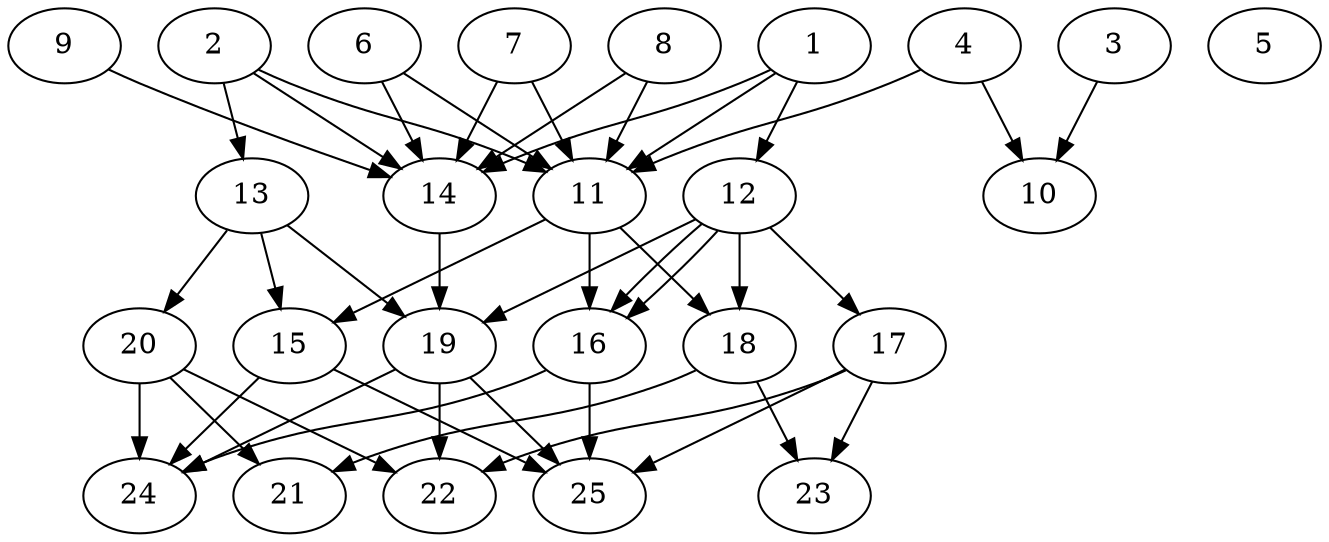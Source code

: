 // DAG (tier=2-normal, mode=data, n=25, ccr=0.425, fat=0.655, density=0.580, regular=0.592, jump=0.156, mindata=2097152, maxdata=16777216)
// DAG automatically generated by daggen at Sun Aug 24 16:33:34 2025
// /home/ermia/Project/Environments/daggen/bin/daggen --dot --ccr 0.425 --fat 0.655 --regular 0.592 --density 0.580 --jump 0.156 --mindata 2097152 --maxdata 16777216 -n 25 
digraph G {
  1 [size="5114638130577356", alpha="0.17", expect_size="2557319065288678"]
  1 -> 11 [size ="581657094520832"]
  1 -> 12 [size ="581657094520832"]
  1 -> 14 [size ="581657094520832"]
  2 [size="1809722313266401536", alpha="0.18", expect_size="904861156633200768"]
  2 -> 11 [size ="1594055511244800"]
  2 -> 13 [size ="1594055511244800"]
  2 -> 14 [size ="1594055511244800"]
  3 [size="848989741872685514752", alpha="0.09", expect_size="424494870936342757376"]
  3 -> 10 [size ="717284779753472"]
  4 [size="138449023058671828992", alpha="0.00", expect_size="69224511529335914496"]
  4 -> 10 [size ="214099958956032"]
  4 -> 11 [size ="214099958956032"]
  5 [size="36349241383529312", alpha="0.06", expect_size="18174620691764656"]
  6 [size="31104167910835952", alpha="0.17", expect_size="15552083955417976"]
  6 -> 11 [size ="840035616161792"]
  6 -> 14 [size ="840035616161792"]
  7 [size="416020585234301760", alpha="0.19", expect_size="208010292617150880"]
  7 -> 11 [size ="202810444480512"]
  7 -> 14 [size ="202810444480512"]
  8 [size="71950292519922656", alpha="0.06", expect_size="35975146259961328"]
  8 -> 11 [size ="1745506795520000"]
  8 -> 14 [size ="1745506795520000"]
  9 [size="41834076100819760", alpha="0.09", expect_size="20917038050409880"]
  9 -> 14 [size ="970310497075200"]
  10 [size="2886431778606231040", alpha="0.08", expect_size="1443215889303115520"]
  11 [size="1947180023958812", alpha="0.07", expect_size="973590011979406"]
  11 -> 15 [size ="123115917017088"]
  11 -> 16 [size ="123115917017088"]
  11 -> 18 [size ="123115917017088"]
  12 [size="6872769698877868", alpha="0.12", expect_size="3436384849438934"]
  12 -> 16 [size ="184831535218688"]
  12 -> 16 [size ="184831535218688"]
  12 -> 17 [size ="184831535218688"]
  12 -> 18 [size ="184831535218688"]
  12 -> 19 [size ="184831535218688"]
  13 [size="30789914604679504", alpha="0.01", expect_size="15394957302339752"]
  13 -> 15 [size ="723036403662848"]
  13 -> 19 [size ="723036403662848"]
  13 -> 20 [size ="723036403662848"]
  14 [size="5182498700347266", alpha="0.07", expect_size="2591249350173633"]
  14 -> 19 [size ="133949426761728"]
  15 [size="161125589816134598656", alpha="0.02", expect_size="80562794908067299328"]
  15 -> 24 [size ="236882512314368"]
  15 -> 25 [size ="236882512314368"]
  16 [size="2614311278433531854848", alpha="0.08", expect_size="1307155639216765927424"]
  16 -> 24 [size ="1518197194883072"]
  16 -> 25 [size ="1518197194883072"]
  17 [size="880909256896429056", alpha="0.06", expect_size="440454628448214528"]
  17 -> 22 [size ="482869826813952"]
  17 -> 23 [size ="482869826813952"]
  17 -> 25 [size ="482869826813952"]
  18 [size="4593846662280717008896", alpha="0.02", expect_size="2296923331140358504448"]
  18 -> 21 [size ="2210756871323648"]
  18 -> 23 [size ="2210756871323648"]
  19 [size="12148776230863792", alpha="0.09", expect_size="6074388115431896"]
  19 -> 22 [size ="305219703406592"]
  19 -> 24 [size ="305219703406592"]
  19 -> 25 [size ="305219703406592"]
  20 [size="210293387439525952", alpha="0.12", expect_size="105146693719762976"]
  20 -> 21 [size ="92685528465408"]
  20 -> 22 [size ="92685528465408"]
  20 -> 24 [size ="92685528465408"]
  21 [size="226290804488440704", alpha="0.11", expect_size="113145402244220352"]
  22 [size="1664440504925915648", alpha="0.16", expect_size="832220252462957824"]
  23 [size="2487575933746184978432", alpha="0.12", expect_size="1243787966873092489216"]
  24 [size="45653323990035128", alpha="0.06", expect_size="22826661995017564"]
  25 [size="91174494698565248", alpha="0.17", expect_size="45587247349282624"]
}